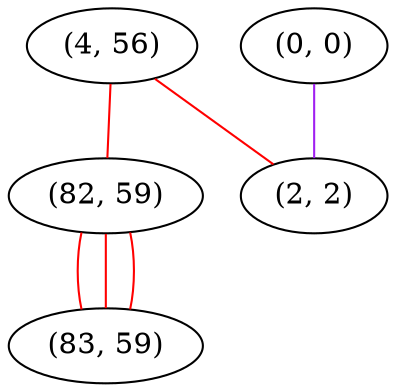 graph "" {
"(4, 56)";
"(82, 59)";
"(83, 59)";
"(0, 0)";
"(2, 2)";
"(4, 56)" -- "(82, 59)"  [color=red, key=0, weight=1];
"(4, 56)" -- "(2, 2)"  [color=red, key=0, weight=1];
"(82, 59)" -- "(83, 59)"  [color=red, key=0, weight=1];
"(82, 59)" -- "(83, 59)"  [color=red, key=1, weight=1];
"(82, 59)" -- "(83, 59)"  [color=red, key=2, weight=1];
"(0, 0)" -- "(2, 2)"  [color=purple, key=0, weight=4];
}
